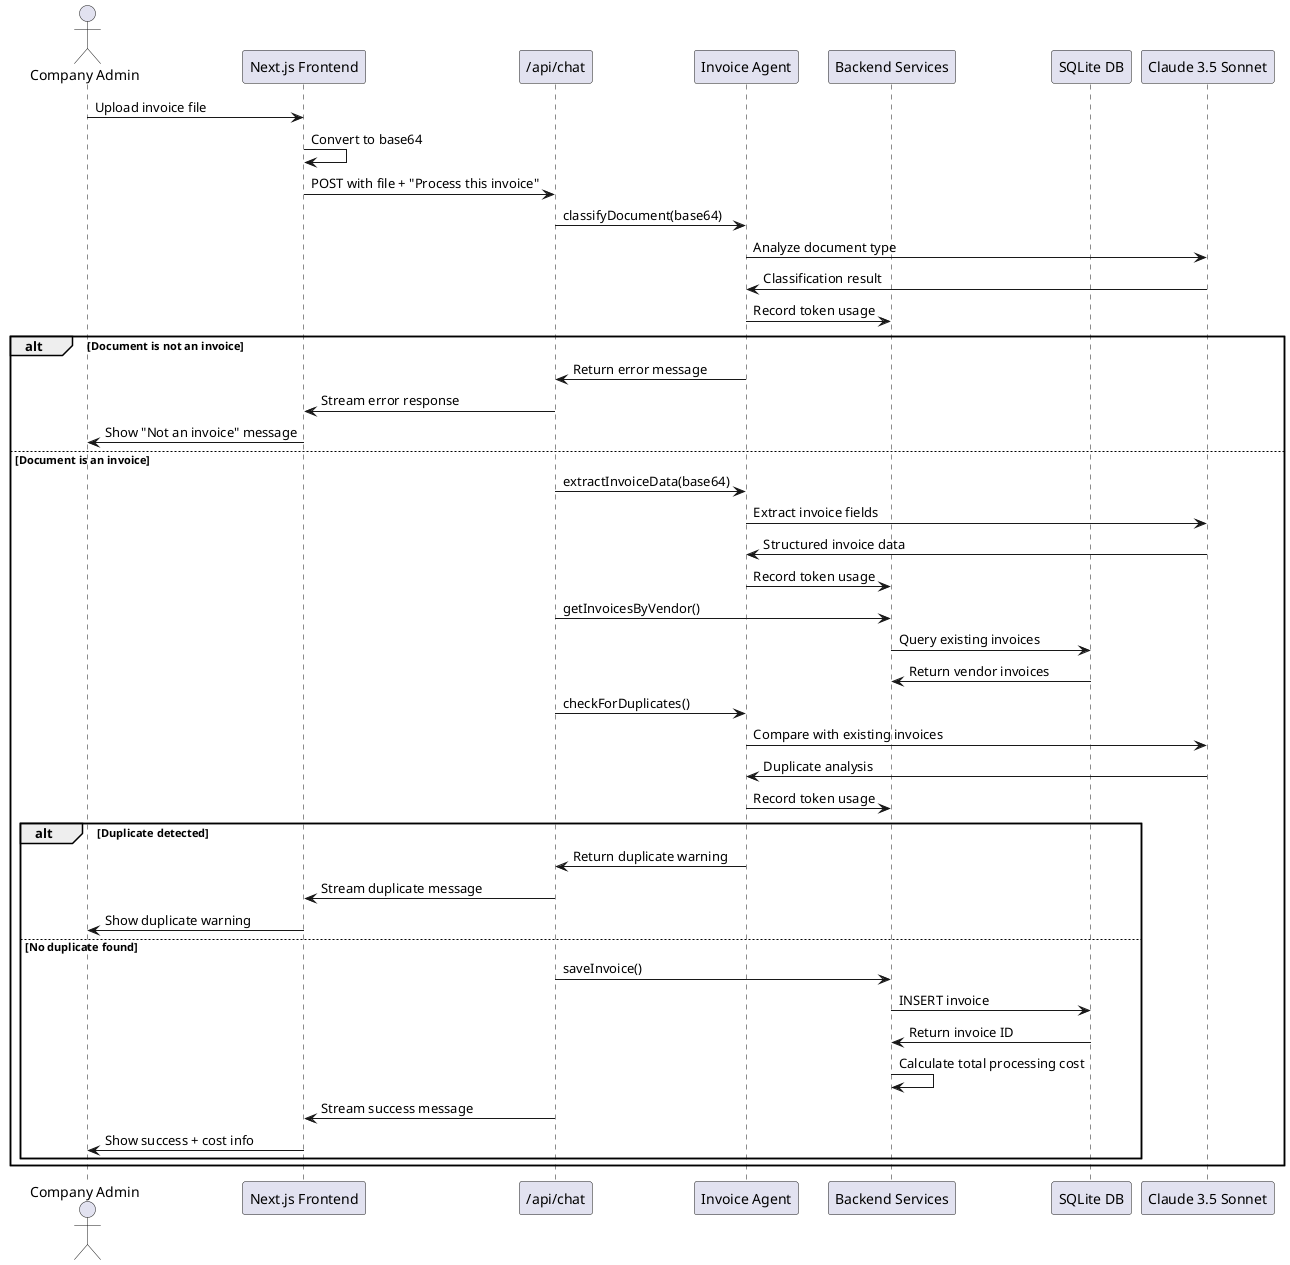 @startuml Invoice Processing Sequence

actor Admin as "Company Admin"
participant Frontend as "Next.js Frontend"
participant ChatAPI as "/api/chat"
participant InvoiceAgent as "Invoice Agent"
participant Services as "Backend Services"
participant Database as "SQLite DB"
participant Claude as "Claude 3.5 Sonnet"

Admin -> Frontend: Upload invoice file
Frontend -> Frontend: Convert to base64
Frontend -> ChatAPI: POST with file + "Process this invoice"

ChatAPI -> InvoiceAgent: classifyDocument(base64)
InvoiceAgent -> Claude: Analyze document type
Claude -> InvoiceAgent: Classification result
InvoiceAgent -> Services: Record token usage

alt Document is not an invoice
    InvoiceAgent -> ChatAPI: Return error message
    ChatAPI -> Frontend: Stream error response
    Frontend -> Admin: Show "Not an invoice" message
else Document is an invoice
    ChatAPI -> InvoiceAgent: extractInvoiceData(base64)
    InvoiceAgent -> Claude: Extract invoice fields
    Claude -> InvoiceAgent: Structured invoice data
    InvoiceAgent -> Services: Record token usage

    ChatAPI -> Services: getInvoicesByVendor()
    Services -> Database: Query existing invoices
    Database -> Services: Return vendor invoices

    ChatAPI -> InvoiceAgent: checkForDuplicates()
    InvoiceAgent -> Claude: Compare with existing invoices
    Claude -> InvoiceAgent: Duplicate analysis
    InvoiceAgent -> Services: Record token usage

    alt Duplicate detected
        InvoiceAgent -> ChatAPI: Return duplicate warning
        ChatAPI -> Frontend: Stream duplicate message
        Frontend -> Admin: Show duplicate warning
    else No duplicate found
        ChatAPI -> Services: saveInvoice()
        Services -> Database: INSERT invoice
        Database -> Services: Return invoice ID

        Services -> Services: Calculate total processing cost
        ChatAPI -> Frontend: Stream success message
        Frontend -> Admin: Show success + cost info
    end
end

@enduml